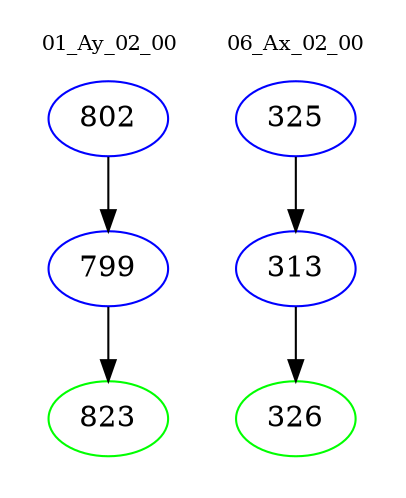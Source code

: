 digraph{
subgraph cluster_0 {
color = white
label = "01_Ay_02_00";
fontsize=10;
T0_802 [label="802", color="blue"]
T0_802 -> T0_799 [color="black"]
T0_799 [label="799", color="blue"]
T0_799 -> T0_823 [color="black"]
T0_823 [label="823", color="green"]
}
subgraph cluster_1 {
color = white
label = "06_Ax_02_00";
fontsize=10;
T1_325 [label="325", color="blue"]
T1_325 -> T1_313 [color="black"]
T1_313 [label="313", color="blue"]
T1_313 -> T1_326 [color="black"]
T1_326 [label="326", color="green"]
}
}

